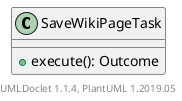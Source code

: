 @startuml

    class SaveWikiPageTask [[SaveWikiPageTask.html]] {
        +execute(): Outcome
    }


    center footer UMLDoclet 1.1.4, PlantUML 1.2019.05
@enduml
